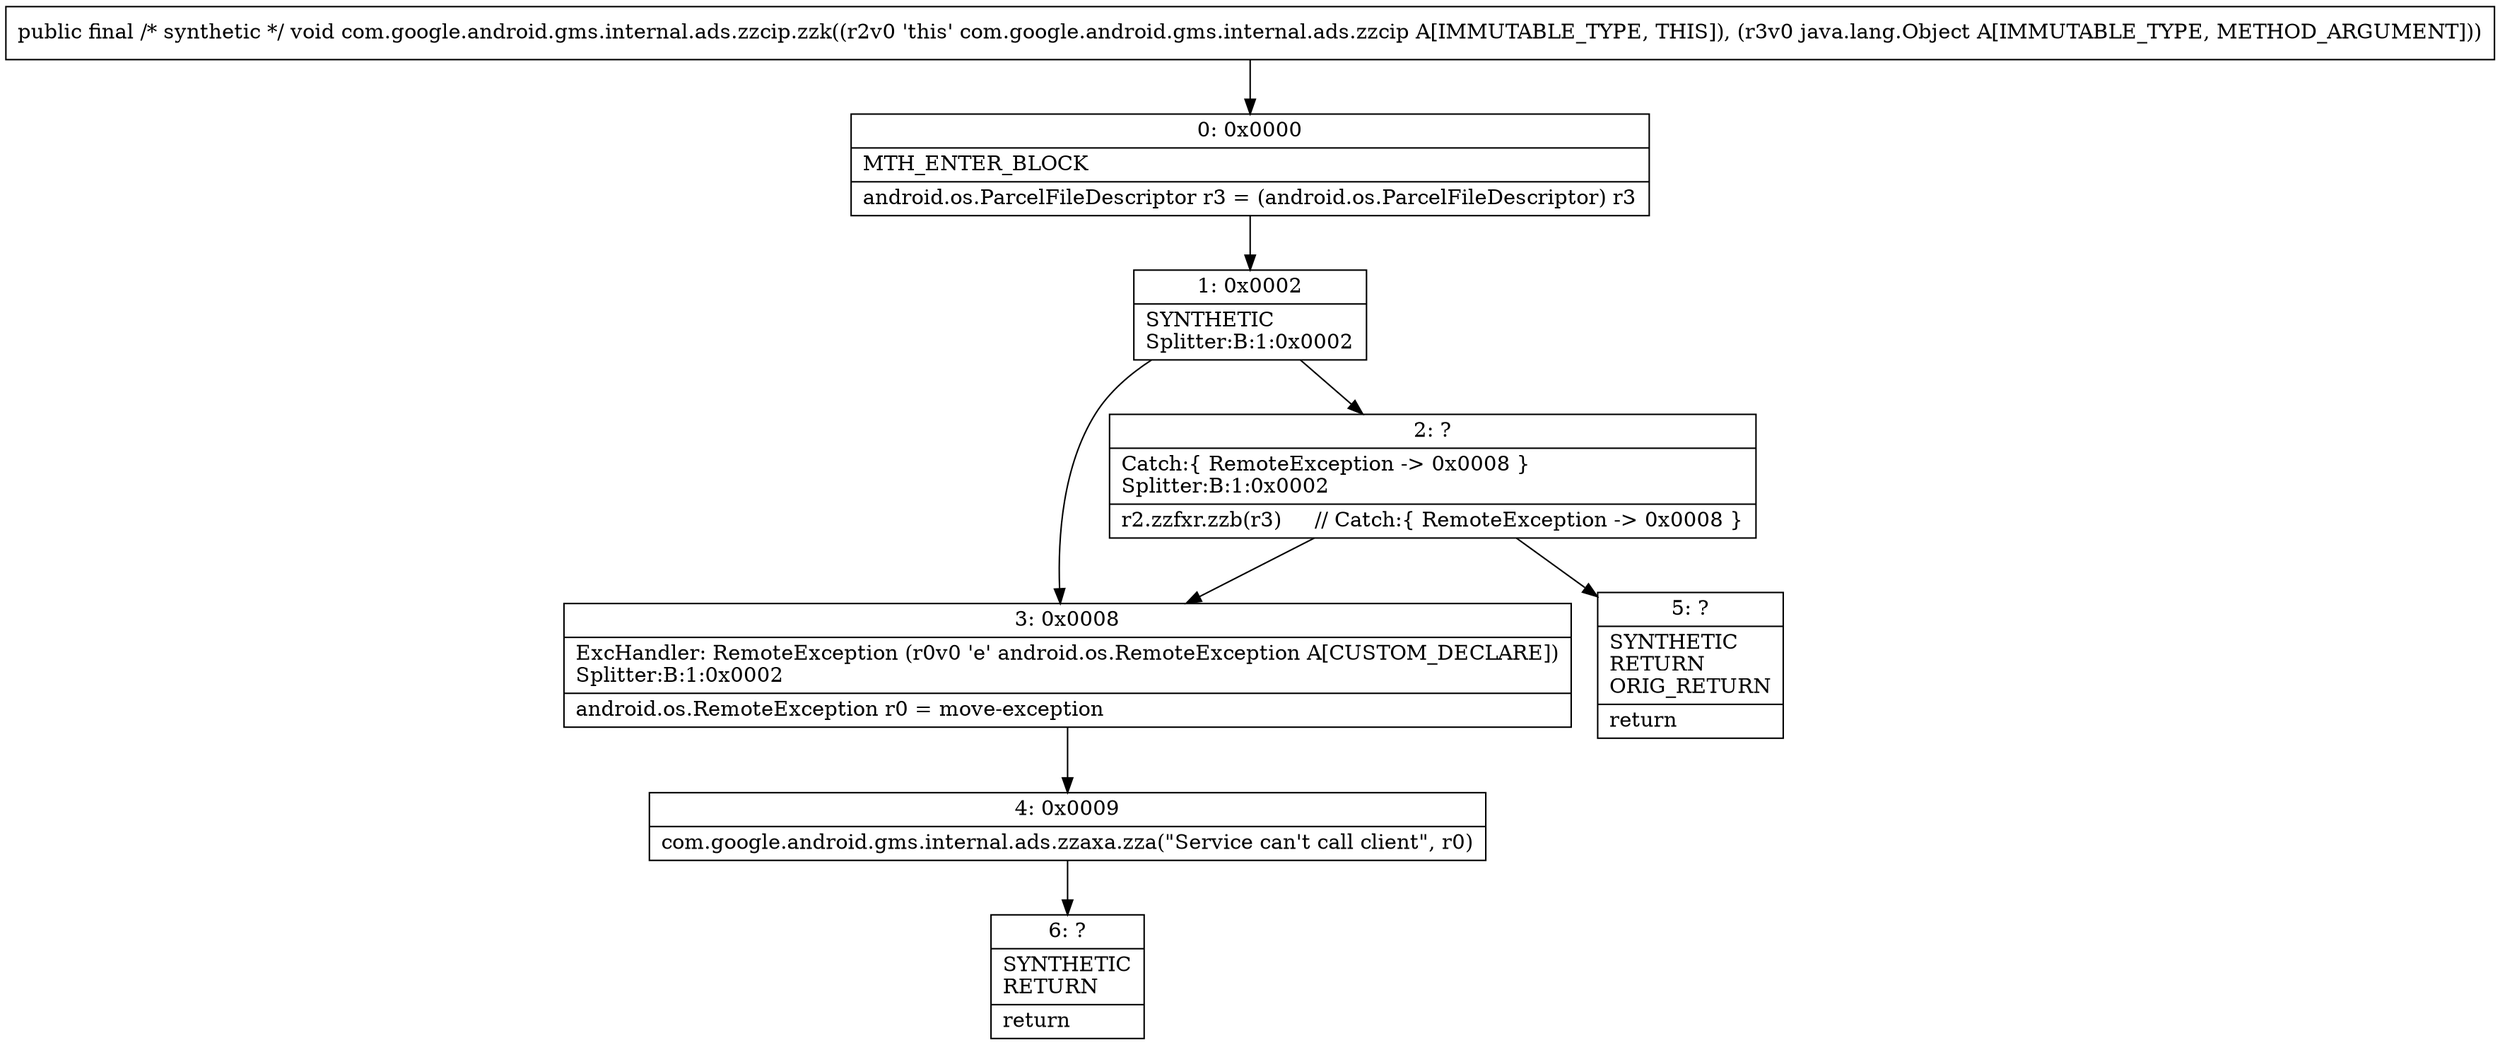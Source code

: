 digraph "CFG forcom.google.android.gms.internal.ads.zzcip.zzk(Ljava\/lang\/Object;)V" {
Node_0 [shape=record,label="{0\:\ 0x0000|MTH_ENTER_BLOCK\l|android.os.ParcelFileDescriptor r3 = (android.os.ParcelFileDescriptor) r3\l}"];
Node_1 [shape=record,label="{1\:\ 0x0002|SYNTHETIC\lSplitter:B:1:0x0002\l}"];
Node_2 [shape=record,label="{2\:\ ?|Catch:\{ RemoteException \-\> 0x0008 \}\lSplitter:B:1:0x0002\l|r2.zzfxr.zzb(r3)     \/\/ Catch:\{ RemoteException \-\> 0x0008 \}\l}"];
Node_3 [shape=record,label="{3\:\ 0x0008|ExcHandler: RemoteException (r0v0 'e' android.os.RemoteException A[CUSTOM_DECLARE])\lSplitter:B:1:0x0002\l|android.os.RemoteException r0 = move\-exception\l}"];
Node_4 [shape=record,label="{4\:\ 0x0009|com.google.android.gms.internal.ads.zzaxa.zza(\"Service can't call client\", r0)\l}"];
Node_5 [shape=record,label="{5\:\ ?|SYNTHETIC\lRETURN\lORIG_RETURN\l|return\l}"];
Node_6 [shape=record,label="{6\:\ ?|SYNTHETIC\lRETURN\l|return\l}"];
MethodNode[shape=record,label="{public final \/* synthetic *\/ void com.google.android.gms.internal.ads.zzcip.zzk((r2v0 'this' com.google.android.gms.internal.ads.zzcip A[IMMUTABLE_TYPE, THIS]), (r3v0 java.lang.Object A[IMMUTABLE_TYPE, METHOD_ARGUMENT])) }"];
MethodNode -> Node_0;
Node_0 -> Node_1;
Node_1 -> Node_2;
Node_1 -> Node_3;
Node_2 -> Node_3;
Node_2 -> Node_5;
Node_3 -> Node_4;
Node_4 -> Node_6;
}

